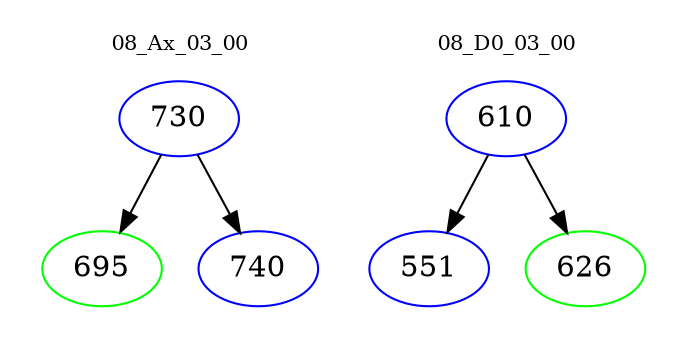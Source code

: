 digraph{
subgraph cluster_0 {
color = white
label = "08_Ax_03_00";
fontsize=10;
T0_730 [label="730", color="blue"]
T0_730 -> T0_695 [color="black"]
T0_695 [label="695", color="green"]
T0_730 -> T0_740 [color="black"]
T0_740 [label="740", color="blue"]
}
subgraph cluster_1 {
color = white
label = "08_D0_03_00";
fontsize=10;
T1_610 [label="610", color="blue"]
T1_610 -> T1_551 [color="black"]
T1_551 [label="551", color="blue"]
T1_610 -> T1_626 [color="black"]
T1_626 [label="626", color="green"]
}
}
